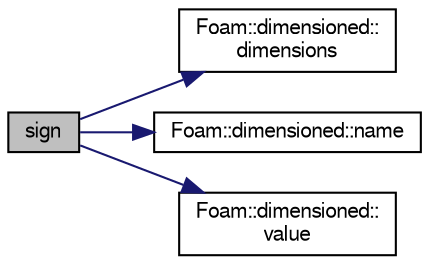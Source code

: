 digraph "sign"
{
  bgcolor="transparent";
  edge [fontname="FreeSans",fontsize="10",labelfontname="FreeSans",labelfontsize="10"];
  node [fontname="FreeSans",fontsize="10",shape=record];
  rankdir="LR";
  Node35725 [label="sign",height=0.2,width=0.4,color="black", fillcolor="grey75", style="filled", fontcolor="black"];
  Node35725 -> Node35726 [color="midnightblue",fontsize="10",style="solid",fontname="FreeSans"];
  Node35726 [label="Foam::dimensioned::\ldimensions",height=0.2,width=0.4,color="black",URL="$a26366.html#a512673c2674ca2d38885f1bb5f6994fb",tooltip="Return const reference to dimensions. "];
  Node35725 -> Node35727 [color="midnightblue",fontsize="10",style="solid",fontname="FreeSans"];
  Node35727 [label="Foam::dimensioned::name",height=0.2,width=0.4,color="black",URL="$a26366.html#ade4113569ef0db70665fded275a5e38e",tooltip="Return const reference to name. "];
  Node35725 -> Node35728 [color="midnightblue",fontsize="10",style="solid",fontname="FreeSans"];
  Node35728 [label="Foam::dimensioned::\lvalue",height=0.2,width=0.4,color="black",URL="$a26366.html#a7948200a26c85fc3a83ffa510a91d668",tooltip="Return const reference to value. "];
}
